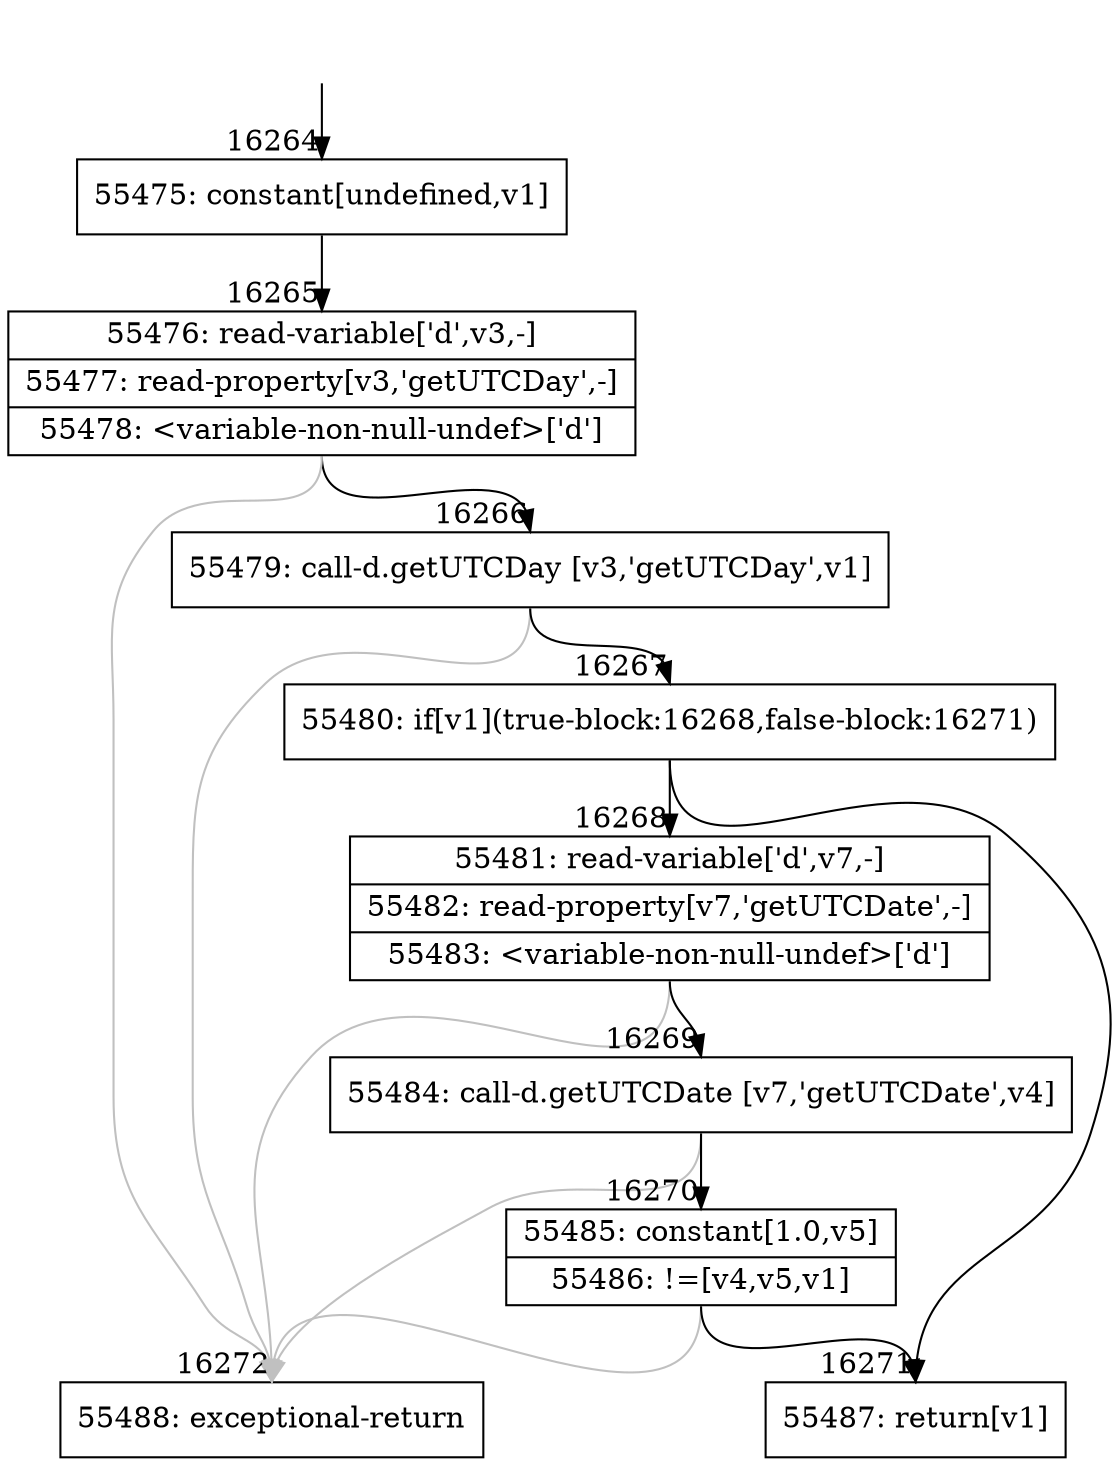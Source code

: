 digraph {
rankdir="TD"
BB_entry1501[shape=none,label=""];
BB_entry1501 -> BB16264 [tailport=s, headport=n, headlabel="    16264"]
BB16264 [shape=record label="{55475: constant[undefined,v1]}" ] 
BB16264 -> BB16265 [tailport=s, headport=n, headlabel="      16265"]
BB16265 [shape=record label="{55476: read-variable['d',v3,-]|55477: read-property[v3,'getUTCDay',-]|55478: \<variable-non-null-undef\>['d']}" ] 
BB16265 -> BB16266 [tailport=s, headport=n, headlabel="      16266"]
BB16265 -> BB16272 [tailport=s, headport=n, color=gray, headlabel="      16272"]
BB16266 [shape=record label="{55479: call-d.getUTCDay [v3,'getUTCDay',v1]}" ] 
BB16266 -> BB16267 [tailport=s, headport=n, headlabel="      16267"]
BB16266 -> BB16272 [tailport=s, headport=n, color=gray]
BB16267 [shape=record label="{55480: if[v1](true-block:16268,false-block:16271)}" ] 
BB16267 -> BB16271 [tailport=s, headport=n, headlabel="      16271"]
BB16267 -> BB16268 [tailport=s, headport=n, headlabel="      16268"]
BB16268 [shape=record label="{55481: read-variable['d',v7,-]|55482: read-property[v7,'getUTCDate',-]|55483: \<variable-non-null-undef\>['d']}" ] 
BB16268 -> BB16269 [tailport=s, headport=n, headlabel="      16269"]
BB16268 -> BB16272 [tailport=s, headport=n, color=gray]
BB16269 [shape=record label="{55484: call-d.getUTCDate [v7,'getUTCDate',v4]}" ] 
BB16269 -> BB16270 [tailport=s, headport=n, headlabel="      16270"]
BB16269 -> BB16272 [tailport=s, headport=n, color=gray]
BB16270 [shape=record label="{55485: constant[1.0,v5]|55486: !=[v4,v5,v1]}" ] 
BB16270 -> BB16271 [tailport=s, headport=n]
BB16270 -> BB16272 [tailport=s, headport=n, color=gray]
BB16271 [shape=record label="{55487: return[v1]}" ] 
BB16272 [shape=record label="{55488: exceptional-return}" ] 
//#$~ 9472
}
